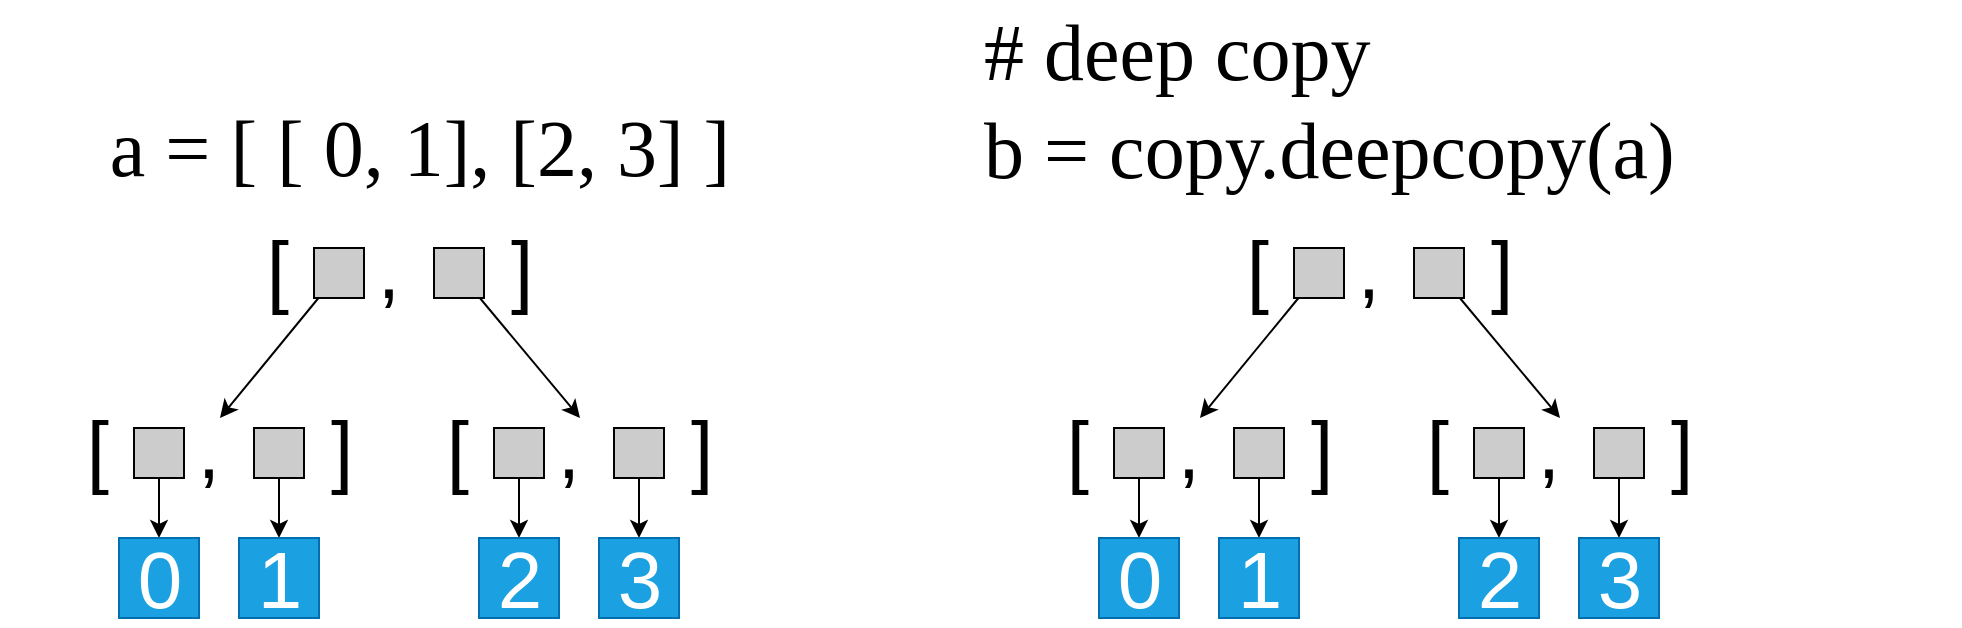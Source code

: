 <mxfile>
    <diagram id="9Cw5IZcAwMcXbyyV9LVM" name="Page-1">
        <mxGraphModel dx="1189" dy="928" grid="1" gridSize="10" guides="1" tooltips="1" connect="1" arrows="1" fold="1" page="1" pageScale="1" pageWidth="827" pageHeight="1169" math="0" shadow="0">
            <root>
                <mxCell id="0"/>
                <mxCell id="1" parent="0"/>
                <mxCell id="4" value="&lt;font face=&quot;Verdana&quot;&gt;a = [ [ 0, 1], [2, 3] ]&lt;/font&gt;" style="text;html=1;strokeColor=none;fillColor=none;align=center;verticalAlign=middle;whiteSpace=wrap;rounded=0;fontSize=40;" parent="1" vertex="1">
                    <mxGeometry x="60" y="80" width="420" height="30" as="geometry"/>
                </mxCell>
                <mxCell id="7" value="" style="group" parent="1" vertex="1" connectable="0">
                    <mxGeometry x="190" y="140" width="140" height="30" as="geometry"/>
                </mxCell>
                <mxCell id="2" value="&lt;font style=&quot;font-size: 40px&quot;&gt;[&amp;nbsp; &amp;nbsp; ,&amp;nbsp; &amp;nbsp; &amp;nbsp;]&lt;/font&gt;" style="text;html=1;strokeColor=none;fillColor=none;align=center;verticalAlign=middle;whiteSpace=wrap;rounded=0;" parent="7" vertex="1">
                    <mxGeometry width="140" height="30" as="geometry"/>
                </mxCell>
                <mxCell id="3" value="" style="rounded=0;whiteSpace=wrap;html=1;fontSize=40;fillColor=#CCCCCC;" parent="7" vertex="1">
                    <mxGeometry x="27" y="5" width="25" height="25" as="geometry"/>
                </mxCell>
                <mxCell id="6" value="" style="rounded=0;whiteSpace=wrap;html=1;fontSize=40;fillColor=#CCCCCC;" parent="7" vertex="1">
                    <mxGeometry x="87" y="5" width="25" height="25" as="geometry"/>
                </mxCell>
                <mxCell id="19" style="edgeStyle=none;html=1;exitX=0.5;exitY=1;exitDx=0;exitDy=0;entryX=0.5;entryY=0;entryDx=0;entryDy=0;fontSize=40;" parent="1" source="10" target="17" edge="1">
                    <mxGeometry relative="1" as="geometry"/>
                </mxCell>
                <mxCell id="8" value="&lt;font style=&quot;font-size: 40px&quot;&gt;[&amp;nbsp; &amp;nbsp; ,&amp;nbsp; &amp;nbsp; &amp;nbsp;]&lt;/font&gt;" style="text;html=1;strokeColor=none;fillColor=none;align=center;verticalAlign=middle;whiteSpace=wrap;rounded=0;" parent="1" vertex="1">
                    <mxGeometry x="100" y="230" width="140" height="30" as="geometry"/>
                </mxCell>
                <mxCell id="18" style="edgeStyle=none;html=1;entryX=0.5;entryY=0;entryDx=0;entryDy=0;fontSize=40;" parent="1" source="9" target="16" edge="1">
                    <mxGeometry relative="1" as="geometry"/>
                </mxCell>
                <mxCell id="9" value="" style="rounded=0;whiteSpace=wrap;html=1;fontSize=40;fillColor=#CCCCCC;" parent="1" vertex="1">
                    <mxGeometry x="127" y="235" width="25" height="25" as="geometry"/>
                </mxCell>
                <mxCell id="10" value="" style="rounded=0;whiteSpace=wrap;html=1;fontSize=40;fillColor=#CCCCCC;" parent="1" vertex="1">
                    <mxGeometry x="187" y="235" width="25" height="25" as="geometry"/>
                </mxCell>
                <mxCell id="11" value="&lt;font style=&quot;font-size: 40px&quot;&gt;[&amp;nbsp; &amp;nbsp; ,&amp;nbsp; &amp;nbsp; &amp;nbsp;]&lt;/font&gt;" style="text;html=1;strokeColor=none;fillColor=none;align=center;verticalAlign=middle;whiteSpace=wrap;rounded=0;" parent="1" vertex="1">
                    <mxGeometry x="280" y="230" width="140" height="30" as="geometry"/>
                </mxCell>
                <mxCell id="24" style="edgeStyle=none;html=1;exitX=0.5;exitY=1;exitDx=0;exitDy=0;entryX=0.5;entryY=0;entryDx=0;entryDy=0;fontSize=40;" parent="1" source="12" target="22" edge="1">
                    <mxGeometry relative="1" as="geometry"/>
                </mxCell>
                <mxCell id="12" value="" style="rounded=0;whiteSpace=wrap;html=1;fontSize=40;fillColor=#CCCCCC;" parent="1" vertex="1">
                    <mxGeometry x="307" y="235" width="25" height="25" as="geometry"/>
                </mxCell>
                <mxCell id="25" style="edgeStyle=none;html=1;entryX=0.5;entryY=0;entryDx=0;entryDy=0;fontSize=40;" parent="1" source="13" target="23" edge="1">
                    <mxGeometry relative="1" as="geometry"/>
                </mxCell>
                <mxCell id="13" value="" style="rounded=0;whiteSpace=wrap;html=1;fontSize=40;fillColor=#CCCCCC;" parent="1" vertex="1">
                    <mxGeometry x="367" y="235" width="25" height="25" as="geometry"/>
                </mxCell>
                <mxCell id="14" style="edgeStyle=none;html=1;entryX=0.5;entryY=0;entryDx=0;entryDy=0;fontSize=40;" parent="1" source="3" target="8" edge="1">
                    <mxGeometry relative="1" as="geometry"/>
                </mxCell>
                <mxCell id="15" style="edgeStyle=none;html=1;entryX=0.5;entryY=0;entryDx=0;entryDy=0;fontSize=40;" parent="1" source="6" target="11" edge="1">
                    <mxGeometry relative="1" as="geometry"/>
                </mxCell>
                <mxCell id="16" value="0" style="rounded=0;whiteSpace=wrap;html=1;fontSize=40;fillColor=#1ba1e2;fontColor=#ffffff;strokeColor=#006EAF;" parent="1" vertex="1">
                    <mxGeometry x="119.5" y="290" width="40" height="40" as="geometry"/>
                </mxCell>
                <mxCell id="17" value="1" style="rounded=0;whiteSpace=wrap;html=1;fontSize=40;fillColor=#1ba1e2;fontColor=#ffffff;strokeColor=#006EAF;" parent="1" vertex="1">
                    <mxGeometry x="179.5" y="290" width="40" height="40" as="geometry"/>
                </mxCell>
                <mxCell id="22" value="2" style="rounded=0;whiteSpace=wrap;html=1;fontSize=40;fillColor=#1ba1e2;fontColor=#ffffff;strokeColor=#006EAF;" parent="1" vertex="1">
                    <mxGeometry x="299.5" y="290" width="40" height="40" as="geometry"/>
                </mxCell>
                <mxCell id="23" value="3" style="rounded=0;whiteSpace=wrap;html=1;fontSize=40;fillColor=#1ba1e2;fontColor=#ffffff;strokeColor=#006EAF;" parent="1" vertex="1">
                    <mxGeometry x="359.5" y="290" width="40" height="40" as="geometry"/>
                </mxCell>
                <mxCell id="26" value="&lt;font face=&quot;Verdana&quot;&gt;# deep copy&lt;br&gt;b = copy.deepcopy(a)&lt;/font&gt;" style="text;html=1;strokeColor=none;fillColor=none;align=left;verticalAlign=middle;whiteSpace=wrap;rounded=0;fontSize=40;" parent="1" vertex="1">
                    <mxGeometry x="550" y="21" width="490" height="100" as="geometry"/>
                </mxCell>
                <mxCell id="27" value="" style="group" parent="1" vertex="1" connectable="0">
                    <mxGeometry x="680" y="140" width="140" height="30" as="geometry"/>
                </mxCell>
                <mxCell id="28" value="&lt;font style=&quot;font-size: 40px&quot;&gt;[&amp;nbsp; &amp;nbsp; ,&amp;nbsp; &amp;nbsp; &amp;nbsp;]&lt;/font&gt;" style="text;html=1;strokeColor=none;fillColor=none;align=center;verticalAlign=middle;whiteSpace=wrap;rounded=0;" parent="27" vertex="1">
                    <mxGeometry width="140" height="30" as="geometry"/>
                </mxCell>
                <mxCell id="29" value="" style="rounded=0;whiteSpace=wrap;html=1;fontSize=40;fillColor=#CCCCCC;" parent="27" vertex="1">
                    <mxGeometry x="27" y="5" width="25" height="25" as="geometry"/>
                </mxCell>
                <mxCell id="30" value="" style="rounded=0;whiteSpace=wrap;html=1;fontSize=40;fillColor=#CCCCCC;" parent="27" vertex="1">
                    <mxGeometry x="87" y="5" width="25" height="25" as="geometry"/>
                </mxCell>
                <mxCell id="31" style="edgeStyle=none;html=1;entryX=0.5;entryY=0;entryDx=0;entryDy=0;" parent="1" source="29" target="34" edge="1">
                    <mxGeometry relative="1" as="geometry"/>
                </mxCell>
                <mxCell id="32" style="edgeStyle=none;html=1;entryX=0.5;entryY=0;entryDx=0;entryDy=0;" parent="1" source="30" target="38" edge="1">
                    <mxGeometry relative="1" as="geometry"/>
                </mxCell>
                <mxCell id="33" style="edgeStyle=none;html=1;exitX=0.5;exitY=1;exitDx=0;exitDy=0;entryX=0.5;entryY=0;entryDx=0;entryDy=0;fontSize=40;" edge="1" parent="1" source="37" target="44">
                    <mxGeometry relative="1" as="geometry"/>
                </mxCell>
                <mxCell id="34" value="&lt;font style=&quot;font-size: 40px&quot;&gt;[&amp;nbsp; &amp;nbsp; ,&amp;nbsp; &amp;nbsp; &amp;nbsp;]&lt;/font&gt;" style="text;html=1;strokeColor=none;fillColor=none;align=center;verticalAlign=middle;whiteSpace=wrap;rounded=0;" vertex="1" parent="1">
                    <mxGeometry x="590" y="230" width="140" height="30" as="geometry"/>
                </mxCell>
                <mxCell id="35" style="edgeStyle=none;html=1;entryX=0.5;entryY=0;entryDx=0;entryDy=0;fontSize=40;" edge="1" parent="1" source="36" target="43">
                    <mxGeometry relative="1" as="geometry"/>
                </mxCell>
                <mxCell id="36" value="" style="rounded=0;whiteSpace=wrap;html=1;fontSize=40;fillColor=#CCCCCC;" vertex="1" parent="1">
                    <mxGeometry x="617" y="235" width="25" height="25" as="geometry"/>
                </mxCell>
                <mxCell id="37" value="" style="rounded=0;whiteSpace=wrap;html=1;fontSize=40;fillColor=#CCCCCC;" vertex="1" parent="1">
                    <mxGeometry x="677" y="235" width="25" height="25" as="geometry"/>
                </mxCell>
                <mxCell id="38" value="&lt;font style=&quot;font-size: 40px&quot;&gt;[&amp;nbsp; &amp;nbsp; ,&amp;nbsp; &amp;nbsp; &amp;nbsp;]&lt;/font&gt;" style="text;html=1;strokeColor=none;fillColor=none;align=center;verticalAlign=middle;whiteSpace=wrap;rounded=0;" vertex="1" parent="1">
                    <mxGeometry x="770" y="230" width="140" height="30" as="geometry"/>
                </mxCell>
                <mxCell id="39" style="edgeStyle=none;html=1;exitX=0.5;exitY=1;exitDx=0;exitDy=0;entryX=0.5;entryY=0;entryDx=0;entryDy=0;fontSize=40;" edge="1" parent="1" source="40" target="45">
                    <mxGeometry relative="1" as="geometry"/>
                </mxCell>
                <mxCell id="40" value="" style="rounded=0;whiteSpace=wrap;html=1;fontSize=40;fillColor=#CCCCCC;" vertex="1" parent="1">
                    <mxGeometry x="797" y="235" width="25" height="25" as="geometry"/>
                </mxCell>
                <mxCell id="41" style="edgeStyle=none;html=1;entryX=0.5;entryY=0;entryDx=0;entryDy=0;fontSize=40;" edge="1" parent="1" source="42" target="46">
                    <mxGeometry relative="1" as="geometry"/>
                </mxCell>
                <mxCell id="42" value="" style="rounded=0;whiteSpace=wrap;html=1;fontSize=40;fillColor=#CCCCCC;" vertex="1" parent="1">
                    <mxGeometry x="857" y="235" width="25" height="25" as="geometry"/>
                </mxCell>
                <mxCell id="43" value="0" style="rounded=0;whiteSpace=wrap;html=1;fontSize=40;fillColor=#1ba1e2;fontColor=#ffffff;strokeColor=#006EAF;" vertex="1" parent="1">
                    <mxGeometry x="609.5" y="290" width="40" height="40" as="geometry"/>
                </mxCell>
                <mxCell id="44" value="1" style="rounded=0;whiteSpace=wrap;html=1;fontSize=40;fillColor=#1ba1e2;fontColor=#ffffff;strokeColor=#006EAF;" vertex="1" parent="1">
                    <mxGeometry x="669.5" y="290" width="40" height="40" as="geometry"/>
                </mxCell>
                <mxCell id="45" value="2" style="rounded=0;whiteSpace=wrap;html=1;fontSize=40;fillColor=#1ba1e2;fontColor=#ffffff;strokeColor=#006EAF;" vertex="1" parent="1">
                    <mxGeometry x="789.5" y="290" width="40" height="40" as="geometry"/>
                </mxCell>
                <mxCell id="46" value="3" style="rounded=0;whiteSpace=wrap;html=1;fontSize=40;fillColor=#1ba1e2;fontColor=#ffffff;strokeColor=#006EAF;" vertex="1" parent="1">
                    <mxGeometry x="849.5" y="290" width="40" height="40" as="geometry"/>
                </mxCell>
            </root>
        </mxGraphModel>
    </diagram>
</mxfile>